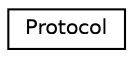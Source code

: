 digraph "Graphical Class Hierarchy"
{
  edge [fontname="Helvetica",fontsize="10",labelfontname="Helvetica",labelfontsize="10"];
  node [fontname="Helvetica",fontsize="10",shape=record];
  rankdir="LR";
  Node0 [label="Protocol",height=0.2,width=0.4,color="black", fillcolor="white", style="filled",URL="$struct_protocol.html"];
}
